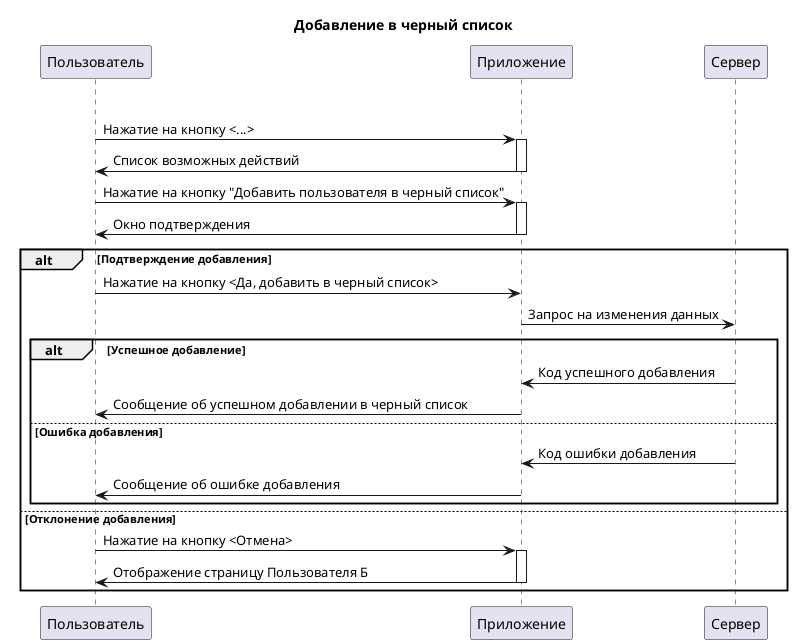 @startuml
title Добавление в черный список
alt Стандартное добавление в черный список
    Пользователь->Приложение: Нажатие на кнопку <...>
    activate Приложение
    Приложение->Пользователь: Список возможных действий
    deactivate Приложение
    Пользователь->Приложение: Нажатие на кнопку "Добавить пользователя в черный список"
    activate Приложение
    Приложение->Пользователь: Окно подтверждения
    deactivate Приложение

    alt Подтверждение добавления
        Пользователь->Приложение: Нажатие на кнопку <Да, добавить в черный список>
        Приложение->Сервер: Запрос на изменения данных
        alt Успешное добавление
            Сервер->Приложение: Код успешного добавления
            Приложение->Пользователь: Сообщение об успешном добавлении в черный список
        else Ошибка добавления
            Сервер->Приложение: Код ошибки добавления
            Приложение->Пользователь: Сообщение об ошибке добавления
        end
    else Отклонение добавления
         Пользователь->Приложение: Нажатие на кнопку <Отмена>
         activate Приложение
         Приложение->Пользователь: Отображение страницу Пользователя Б
         deactivate Приложение
    end
@enduml